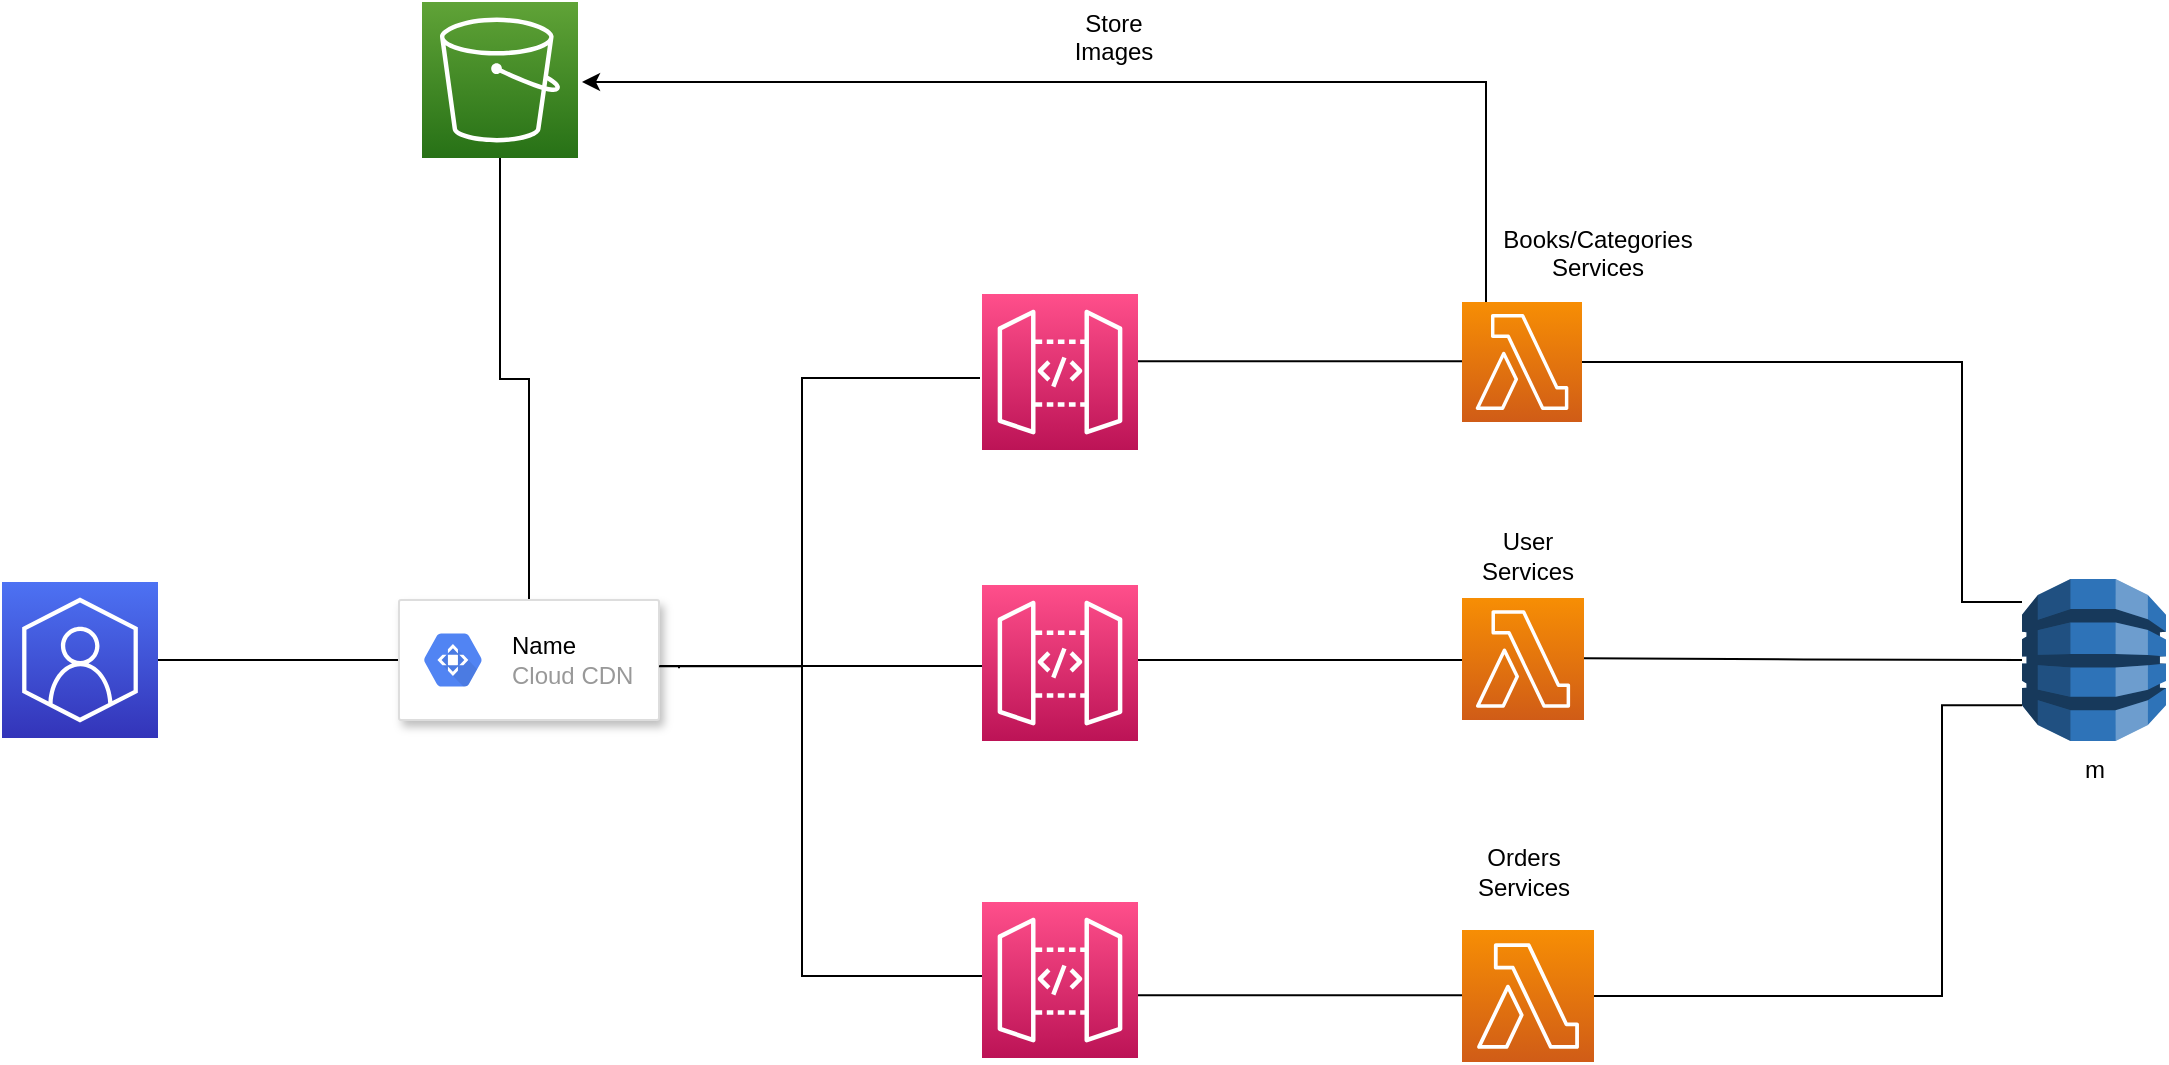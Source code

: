 <mxfile version="16.5.6" type="github">
  <diagram id="OKhErWQb7rbD11phgGq5" name="Page-1">
    <mxGraphModel dx="1483" dy="806" grid="1" gridSize="10" guides="1" tooltips="1" connect="1" arrows="1" fold="1" page="1" pageScale="1" pageWidth="850" pageHeight="1100" math="0" shadow="0">
      <root>
        <mxCell id="0" />
        <mxCell id="1" parent="0" />
        <mxCell id="wicbFJvC92bKRZjQl9RK-47" value="" style="sketch=0;points=[[0,0,0],[0.25,0,0],[0.5,0,0],[0.75,0,0],[1,0,0],[0,1,0],[0.25,1,0],[0.5,1,0],[0.75,1,0],[1,1,0],[0,0.25,0],[0,0.5,0],[0,0.75,0],[1,0.25,0],[1,0.5,0],[1,0.75,0]];outlineConnect=0;fontColor=#232F3E;gradientColor=#FF4F8B;gradientDirection=north;fillColor=#BC1356;strokeColor=#ffffff;dashed=0;verticalLabelPosition=bottom;verticalAlign=top;align=center;html=1;fontSize=12;fontStyle=0;aspect=fixed;shape=mxgraph.aws4.resourceIcon;resIcon=mxgraph.aws4.api_gateway;" vertex="1" parent="1">
          <mxGeometry x="570" y="206" width="78" height="78" as="geometry" />
        </mxCell>
        <mxCell id="wicbFJvC92bKRZjQl9RK-48" value="" style="edgeStyle=orthogonalEdgeStyle;rounded=0;orthogonalLoop=1;jettySize=auto;html=1;entryX=0;entryY=0.5;entryDx=0;entryDy=0;endArrow=none;endFill=0;" edge="1" parent="1" source="wicbFJvC92bKRZjQl9RK-49" target="wicbFJvC92bKRZjQl9RK-61">
          <mxGeometry relative="1" as="geometry">
            <mxPoint x="217" y="389.0" as="targetPoint" />
          </mxGeometry>
        </mxCell>
        <mxCell id="wicbFJvC92bKRZjQl9RK-49" value="" style="sketch=0;points=[[0,0,0],[0.25,0,0],[0.5,0,0],[0.75,0,0],[1,0,0],[0,1,0],[0.25,1,0],[0.5,1,0],[0.75,1,0],[1,1,0],[0,0.25,0],[0,0.5,0],[0,0.75,0],[1,0.25,0],[1,0.5,0],[1,0.75,0]];outlineConnect=0;fontColor=#232F3E;gradientColor=#4D72F3;gradientDirection=north;fillColor=#3334B9;strokeColor=#ffffff;dashed=0;verticalLabelPosition=bottom;verticalAlign=top;align=center;html=1;fontSize=12;fontStyle=0;aspect=fixed;shape=mxgraph.aws4.resourceIcon;resIcon=mxgraph.aws4.customer_enablement;" vertex="1" parent="1">
          <mxGeometry x="80" y="350" width="78" height="78" as="geometry" />
        </mxCell>
        <mxCell id="wicbFJvC92bKRZjQl9RK-50" value="" style="sketch=0;points=[[0,0,0],[0.25,0,0],[0.5,0,0],[0.75,0,0],[1,0,0],[0,1,0],[0.25,1,0],[0.5,1,0],[0.75,1,0],[1,1,0],[0,0.25,0],[0,0.5,0],[0,0.75,0],[1,0.25,0],[1,0.5,0],[1,0.75,0]];outlineConnect=0;fontColor=#232F3E;gradientColor=#60A337;gradientDirection=north;fillColor=#277116;strokeColor=#ffffff;dashed=0;verticalLabelPosition=bottom;verticalAlign=top;align=center;html=1;fontSize=12;fontStyle=0;aspect=fixed;shape=mxgraph.aws4.resourceIcon;resIcon=mxgraph.aws4.s3;" vertex="1" parent="1">
          <mxGeometry x="290" y="60" width="78" height="78" as="geometry" />
        </mxCell>
        <mxCell id="wicbFJvC92bKRZjQl9RK-51" value="m" style="outlineConnect=0;dashed=0;verticalLabelPosition=bottom;verticalAlign=top;align=center;html=1;shape=mxgraph.aws3.dynamo_db;fillColor=#2E73B8;gradientColor=none;" vertex="1" parent="1">
          <mxGeometry x="1090" y="348.5" width="72" height="81" as="geometry" />
        </mxCell>
        <mxCell id="wicbFJvC92bKRZjQl9RK-52" value="" style="sketch=0;points=[[0,0,0],[0.25,0,0],[0.5,0,0],[0.75,0,0],[1,0,0],[0,1,0],[0.25,1,0],[0.5,1,0],[0.75,1,0],[1,1,0],[0,0.25,0],[0,0.5,0],[0,0.75,0],[1,0.25,0],[1,0.5,0],[1,0.75,0]];outlineConnect=0;fontColor=#232F3E;gradientColor=#F78E04;gradientDirection=north;fillColor=#D05C17;strokeColor=#ffffff;dashed=0;verticalLabelPosition=bottom;verticalAlign=top;align=center;html=1;fontSize=12;fontStyle=0;aspect=fixed;shape=mxgraph.aws4.resourceIcon;resIcon=mxgraph.aws4.lambda;" vertex="1" parent="1">
          <mxGeometry x="810" y="524" width="66" height="66" as="geometry" />
        </mxCell>
        <mxCell id="wicbFJvC92bKRZjQl9RK-53" value="" style="sketch=0;points=[[0,0,0],[0.25,0,0],[0.5,0,0],[0.75,0,0],[1,0,0],[0,1,0],[0.25,1,0],[0.5,1,0],[0.75,1,0],[1,1,0],[0,0.25,0],[0,0.5,0],[0,0.75,0],[1,0.25,0],[1,0.5,0],[1,0.75,0]];outlineConnect=0;fontColor=#232F3E;gradientColor=#F78E04;gradientDirection=north;fillColor=#D05C17;strokeColor=#ffffff;dashed=0;verticalLabelPosition=bottom;verticalAlign=top;align=center;html=1;fontSize=12;fontStyle=0;aspect=fixed;shape=mxgraph.aws4.resourceIcon;resIcon=mxgraph.aws4.lambda;" vertex="1" parent="1">
          <mxGeometry x="810" y="210" width="60" height="60" as="geometry" />
        </mxCell>
        <mxCell id="wicbFJvC92bKRZjQl9RK-54" value="" style="sketch=0;points=[[0,0,0],[0.25,0,0],[0.5,0,0],[0.75,0,0],[1,0,0],[0,1,0],[0.25,1,0],[0.5,1,0],[0.75,1,0],[1,1,0],[0,0.25,0],[0,0.5,0],[0,0.75,0],[1,0.25,0],[1,0.5,0],[1,0.75,0]];outlineConnect=0;fontColor=#232F3E;gradientColor=#F78E04;gradientDirection=north;fillColor=#D05C17;strokeColor=#ffffff;dashed=0;verticalLabelPosition=bottom;verticalAlign=top;align=center;html=1;fontSize=12;fontStyle=0;aspect=fixed;shape=mxgraph.aws4.resourceIcon;resIcon=mxgraph.aws4.lambda;" vertex="1" parent="1">
          <mxGeometry x="810" y="358" width="61" height="61" as="geometry" />
        </mxCell>
        <mxCell id="wicbFJvC92bKRZjQl9RK-55" value="" style="edgeStyle=elbowEdgeStyle;elbow=horizontal;endArrow=none;html=1;rounded=0;exitX=1;exitY=0.5;exitDx=0;exitDy=0;exitPerimeter=0;endFill=0;" edge="1" parent="1" source="wicbFJvC92bKRZjQl9RK-53" target="wicbFJvC92bKRZjQl9RK-51">
          <mxGeometry width="50" height="50" relative="1" as="geometry">
            <mxPoint x="940" y="280" as="sourcePoint" />
            <mxPoint x="1080" y="390.0" as="targetPoint" />
            <Array as="points">
              <mxPoint x="1060" y="360" />
              <mxPoint x="1070" y="370" />
              <mxPoint x="1050" y="330" />
            </Array>
          </mxGeometry>
        </mxCell>
        <mxCell id="wicbFJvC92bKRZjQl9RK-56" value="&lt;div&gt;Store Images&lt;/div&gt;&lt;div&gt;&lt;br&gt;&lt;/div&gt;" style="text;html=1;strokeColor=none;fillColor=none;align=center;verticalAlign=middle;whiteSpace=wrap;rounded=0;" vertex="1" parent="1">
          <mxGeometry x="606" y="70" width="60" height="30" as="geometry" />
        </mxCell>
        <mxCell id="wicbFJvC92bKRZjQl9RK-57" value="" style="edgeStyle=elbowEdgeStyle;elbow=horizontal;endArrow=none;html=1;rounded=0;exitX=1;exitY=0.5;exitDx=0;exitDy=0;exitPerimeter=0;entryX=0;entryY=0.78;entryDx=0;entryDy=0;entryPerimeter=0;endFill=0;" edge="1" parent="1" source="wicbFJvC92bKRZjQl9RK-52" target="wicbFJvC92bKRZjQl9RK-51">
          <mxGeometry width="50" height="50" relative="1" as="geometry">
            <mxPoint x="940" y="550.0" as="sourcePoint" />
            <mxPoint x="1080" y="410.0" as="targetPoint" />
            <Array as="points">
              <mxPoint x="1050" y="520" />
            </Array>
          </mxGeometry>
        </mxCell>
        <mxCell id="wicbFJvC92bKRZjQl9RK-58" value="Orders Services" style="text;html=1;strokeColor=none;fillColor=none;align=center;verticalAlign=middle;whiteSpace=wrap;rounded=0;" vertex="1" parent="1">
          <mxGeometry x="810.5" y="480" width="60" height="30" as="geometry" />
        </mxCell>
        <mxCell id="wicbFJvC92bKRZjQl9RK-59" value="" style="edgeStyle=orthogonalEdgeStyle;rounded=0;orthogonalLoop=1;jettySize=auto;html=1;entryX=0.5;entryY=1;entryDx=0;entryDy=0;entryPerimeter=0;endArrow=none;endFill=0;" edge="1" parent="1" source="wicbFJvC92bKRZjQl9RK-61" target="wicbFJvC92bKRZjQl9RK-50">
          <mxGeometry relative="1" as="geometry">
            <mxPoint x="343.5" y="279" as="targetPoint" />
          </mxGeometry>
        </mxCell>
        <mxCell id="wicbFJvC92bKRZjQl9RK-60" value="" style="edgeStyle=orthogonalEdgeStyle;rounded=0;orthogonalLoop=1;jettySize=auto;html=1;entryX=0;entryY=0.5;entryDx=0;entryDy=0;entryPerimeter=0;endArrow=none;endFill=0;" edge="1" parent="1">
          <mxGeometry relative="1" as="geometry">
            <mxPoint x="407.5" y="392" as="sourcePoint" />
            <mxPoint x="569" y="248" as="targetPoint" />
            <Array as="points">
              <mxPoint x="480" y="392" />
              <mxPoint x="480" y="248" />
            </Array>
          </mxGeometry>
        </mxCell>
        <mxCell id="wicbFJvC92bKRZjQl9RK-61" value="" style="strokeColor=#dddddd;shadow=1;strokeWidth=1;rounded=1;absoluteArcSize=1;arcSize=2;" vertex="1" parent="1">
          <mxGeometry x="278.5" y="359" width="130" height="60" as="geometry" />
        </mxCell>
        <mxCell id="wicbFJvC92bKRZjQl9RK-62" value="&lt;font color=&quot;#000000&quot;&gt;Name&lt;/font&gt;&lt;br&gt;Cloud  CDN" style="sketch=0;dashed=0;connectable=0;html=1;fillColor=#5184F3;strokeColor=none;shape=mxgraph.gcp2.hexIcon;prIcon=cloud_cdn;part=1;labelPosition=right;verticalLabelPosition=middle;align=left;verticalAlign=middle;spacingLeft=5;fontColor=#999999;fontSize=12;" vertex="1" parent="wicbFJvC92bKRZjQl9RK-61">
          <mxGeometry y="0.5" width="44" height="39" relative="1" as="geometry">
            <mxPoint x="5" y="-19.5" as="offset" />
          </mxGeometry>
        </mxCell>
        <mxCell id="wicbFJvC92bKRZjQl9RK-63" value="" style="sketch=0;points=[[0,0,0],[0.25,0,0],[0.5,0,0],[0.75,0,0],[1,0,0],[0,1,0],[0.25,1,0],[0.5,1,0],[0.75,1,0],[1,1,0],[0,0.25,0],[0,0.5,0],[0,0.75,0],[1,0.25,0],[1,0.5,0],[1,0.75,0]];outlineConnect=0;fontColor=#232F3E;gradientColor=#FF4F8B;gradientDirection=north;fillColor=#BC1356;strokeColor=#ffffff;dashed=0;verticalLabelPosition=bottom;verticalAlign=top;align=center;html=1;fontSize=12;fontStyle=0;aspect=fixed;shape=mxgraph.aws4.resourceIcon;resIcon=mxgraph.aws4.api_gateway;" vertex="1" parent="1">
          <mxGeometry x="570" y="510" width="78" height="78" as="geometry" />
        </mxCell>
        <mxCell id="wicbFJvC92bKRZjQl9RK-64" value="" style="sketch=0;points=[[0,0,0],[0.25,0,0],[0.5,0,0],[0.75,0,0],[1,0,0],[0,1,0],[0.25,1,0],[0.5,1,0],[0.75,1,0],[1,1,0],[0,0.25,0],[0,0.5,0],[0,0.75,0],[1,0.25,0],[1,0.5,0],[1,0.75,0]];outlineConnect=0;fontColor=#232F3E;gradientColor=#FF4F8B;gradientDirection=north;fillColor=#BC1356;strokeColor=#ffffff;dashed=0;verticalLabelPosition=bottom;verticalAlign=top;align=center;html=1;fontSize=12;fontStyle=0;aspect=fixed;shape=mxgraph.aws4.resourceIcon;resIcon=mxgraph.aws4.api_gateway;" vertex="1" parent="1">
          <mxGeometry x="570" y="351.5" width="78" height="78" as="geometry" />
        </mxCell>
        <mxCell id="wicbFJvC92bKRZjQl9RK-65" value="" style="edgeStyle=orthogonalEdgeStyle;rounded=0;orthogonalLoop=1;jettySize=auto;html=1;endArrow=none;endFill=0;" edge="1" parent="1">
          <mxGeometry relative="1" as="geometry">
            <mxPoint x="408.5" y="392.077" as="sourcePoint" />
            <mxPoint x="570" y="547" as="targetPoint" />
            <Array as="points">
              <mxPoint x="480" y="392" />
              <mxPoint x="480" y="547" />
            </Array>
          </mxGeometry>
        </mxCell>
        <mxCell id="wicbFJvC92bKRZjQl9RK-66" value="" style="edgeStyle=orthogonalEdgeStyle;rounded=0;orthogonalLoop=1;jettySize=auto;html=1;entryX=0;entryY=0.5;entryDx=0;entryDy=0;entryPerimeter=0;endArrow=none;endFill=0;" edge="1" parent="1">
          <mxGeometry relative="1" as="geometry">
            <mxPoint x="418.5" y="393.077" as="sourcePoint" />
            <mxPoint x="570" y="391.5" as="targetPoint" />
            <Array as="points">
              <mxPoint x="419" y="392" />
              <mxPoint x="570" y="392" />
            </Array>
          </mxGeometry>
        </mxCell>
        <mxCell id="wicbFJvC92bKRZjQl9RK-67" value="" style="edgeStyle=orthogonalEdgeStyle;rounded=0;orthogonalLoop=1;jettySize=auto;html=1;endArrow=none;endFill=0;" edge="1" parent="1" target="wicbFJvC92bKRZjQl9RK-54">
          <mxGeometry relative="1" as="geometry">
            <mxPoint x="648" y="389" as="sourcePoint" />
            <mxPoint x="800" y="390" as="targetPoint" />
            <Array as="points">
              <mxPoint x="648" y="389" />
            </Array>
          </mxGeometry>
        </mxCell>
        <mxCell id="wicbFJvC92bKRZjQl9RK-68" value="" style="edgeStyle=orthogonalEdgeStyle;rounded=0;orthogonalLoop=1;jettySize=auto;html=1;endArrow=none;endFill=0;" edge="1" parent="1">
          <mxGeometry relative="1" as="geometry">
            <mxPoint x="648" y="556.66" as="sourcePoint" />
            <mxPoint x="810" y="556.66" as="targetPoint" />
            <Array as="points">
              <mxPoint x="648" y="556.66" />
            </Array>
          </mxGeometry>
        </mxCell>
        <mxCell id="wicbFJvC92bKRZjQl9RK-69" value="" style="edgeStyle=orthogonalEdgeStyle;rounded=0;orthogonalLoop=1;jettySize=auto;html=1;endArrow=none;endFill=0;" edge="1" parent="1">
          <mxGeometry relative="1" as="geometry">
            <mxPoint x="648" y="239.66" as="sourcePoint" />
            <mxPoint x="810" y="239.66" as="targetPoint" />
            <Array as="points">
              <mxPoint x="648" y="239.66" />
            </Array>
          </mxGeometry>
        </mxCell>
        <mxCell id="wicbFJvC92bKRZjQl9RK-70" value="" style="edgeStyle=orthogonalEdgeStyle;rounded=0;orthogonalLoop=1;jettySize=auto;html=1;entryX=0;entryY=0.5;entryDx=0;entryDy=0;entryPerimeter=0;endArrow=none;endFill=0;" edge="1" parent="1" target="wicbFJvC92bKRZjQl9RK-51">
          <mxGeometry relative="1" as="geometry">
            <mxPoint x="871" y="388.16" as="sourcePoint" />
            <mxPoint x="1033" y="388.16" as="targetPoint" />
            <Array as="points" />
          </mxGeometry>
        </mxCell>
        <mxCell id="wicbFJvC92bKRZjQl9RK-71" value="User Services" style="text;html=1;strokeColor=none;fillColor=none;align=center;verticalAlign=middle;whiteSpace=wrap;rounded=0;" vertex="1" parent="1">
          <mxGeometry x="813" y="321.5" width="60" height="30" as="geometry" />
        </mxCell>
        <mxCell id="wicbFJvC92bKRZjQl9RK-72" value="" style="edgeStyle=orthogonalEdgeStyle;rounded=0;orthogonalLoop=1;jettySize=auto;html=1;endArrow=classic;endFill=1;" edge="1" parent="1" source="wicbFJvC92bKRZjQl9RK-53">
          <mxGeometry relative="1" as="geometry">
            <mxPoint x="750" y="204" as="sourcePoint" />
            <mxPoint x="370" y="100" as="targetPoint" />
            <Array as="points">
              <mxPoint x="822" y="100" />
            </Array>
          </mxGeometry>
        </mxCell>
        <mxCell id="wicbFJvC92bKRZjQl9RK-73" value="&lt;div&gt;Books/Categories Services&lt;/div&gt;&lt;div&gt;&lt;br&gt;&lt;/div&gt;" style="text;html=1;strokeColor=none;fillColor=none;align=center;verticalAlign=middle;whiteSpace=wrap;rounded=0;" vertex="1" parent="1">
          <mxGeometry x="813" y="180" width="130" height="26" as="geometry" />
        </mxCell>
      </root>
    </mxGraphModel>
  </diagram>
</mxfile>
